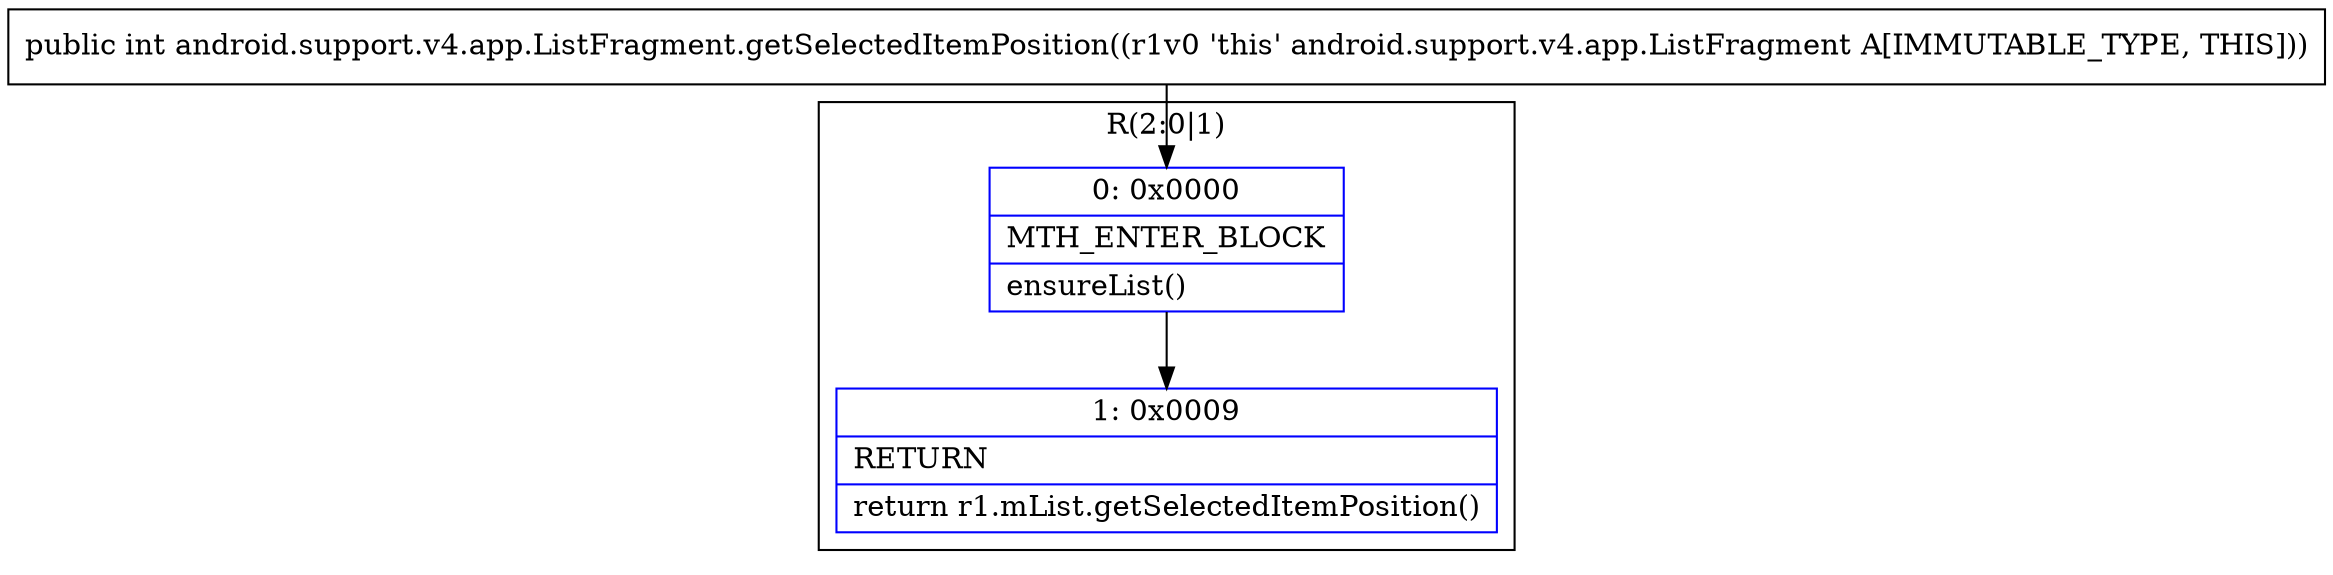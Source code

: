 digraph "CFG forandroid.support.v4.app.ListFragment.getSelectedItemPosition()I" {
subgraph cluster_Region_450687669 {
label = "R(2:0|1)";
node [shape=record,color=blue];
Node_0 [shape=record,label="{0\:\ 0x0000|MTH_ENTER_BLOCK\l|ensureList()\l}"];
Node_1 [shape=record,label="{1\:\ 0x0009|RETURN\l|return r1.mList.getSelectedItemPosition()\l}"];
}
MethodNode[shape=record,label="{public int android.support.v4.app.ListFragment.getSelectedItemPosition((r1v0 'this' android.support.v4.app.ListFragment A[IMMUTABLE_TYPE, THIS])) }"];
MethodNode -> Node_0;
Node_0 -> Node_1;
}

